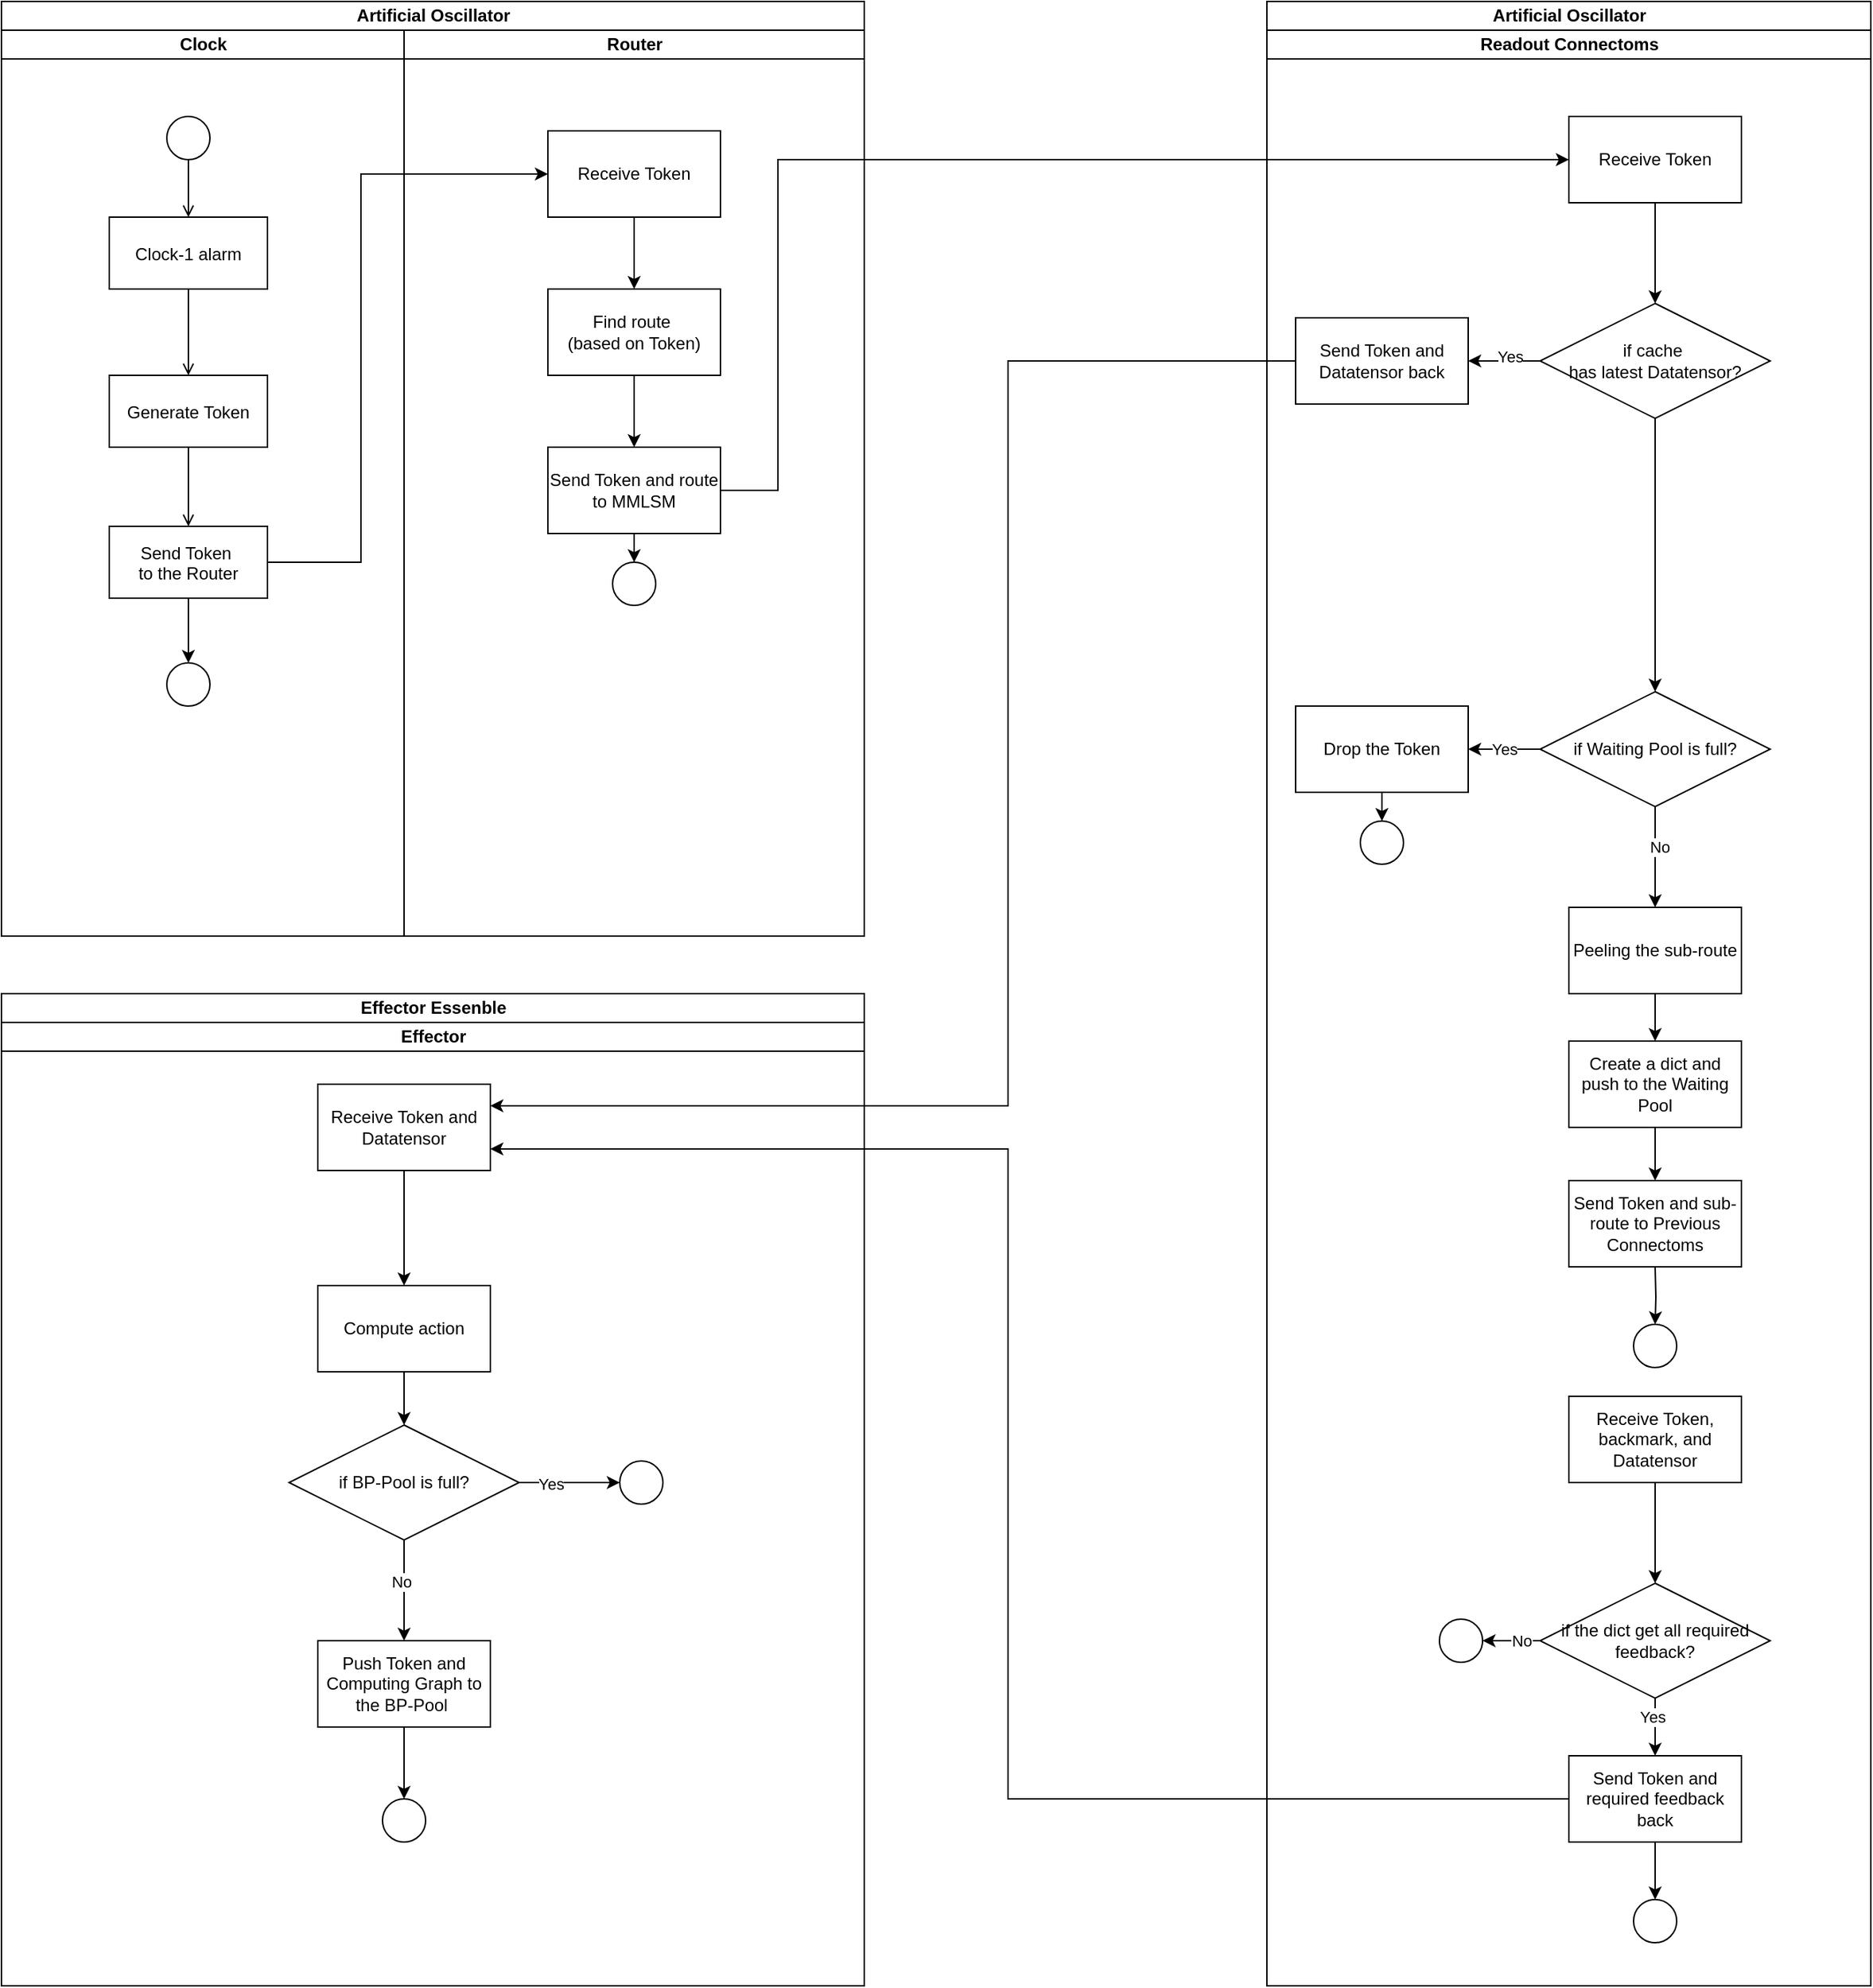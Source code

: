 <mxfile version="25.0.1">
  <diagram name="Page-1" id="e7e014a7-5840-1c2e-5031-d8a46d1fe8dd">
    <mxGraphModel dx="3762" dy="2244" grid="1" gridSize="10" guides="1" tooltips="1" connect="1" arrows="1" fold="1" page="1" pageScale="1" pageWidth="1169" pageHeight="826" background="none" math="0" shadow="0">
      <root>
        <mxCell id="0" />
        <mxCell id="1" parent="0" />
        <mxCell id="VvhhELw3eRuCEY0eFqKw-94" value="&lt;span style=&quot;text-wrap-mode: wrap;&quot;&gt;Artificial Oscillator&lt;/span&gt;" style="swimlane;childLayout=stackLayout;resizeParent=1;resizeParentMax=0;startSize=20;html=1;" vertex="1" parent="1">
          <mxGeometry x="-130" y="-370" width="600" height="650" as="geometry">
            <mxRectangle x="420" y="-20" width="60" height="30" as="alternateBounds" />
          </mxGeometry>
        </mxCell>
        <mxCell id="VvhhELw3eRuCEY0eFqKw-95" value="Clock" style="swimlane;startSize=20;html=1;" vertex="1" parent="VvhhELw3eRuCEY0eFqKw-94">
          <mxGeometry y="20" width="280" height="630" as="geometry" />
        </mxCell>
        <mxCell id="VvhhELw3eRuCEY0eFqKw-112" value="Clock-1 alarm" style="" vertex="1" parent="VvhhELw3eRuCEY0eFqKw-95">
          <mxGeometry x="75.0" y="130" width="110" height="50" as="geometry" />
        </mxCell>
        <mxCell id="VvhhELw3eRuCEY0eFqKw-113" value="Generate Token" style="" vertex="1" parent="VvhhELw3eRuCEY0eFqKw-95">
          <mxGeometry x="75.0" y="240" width="110" height="50" as="geometry" />
        </mxCell>
        <mxCell id="VvhhELw3eRuCEY0eFqKw-114" value="" style="endArrow=open;strokeColor=#000000;endFill=1;rounded=0" edge="1" parent="VvhhELw3eRuCEY0eFqKw-95" source="VvhhELw3eRuCEY0eFqKw-112" target="VvhhELw3eRuCEY0eFqKw-113">
          <mxGeometry relative="1" as="geometry" />
        </mxCell>
        <mxCell id="VvhhELw3eRuCEY0eFqKw-115" value="Send Token &#xa;to the Router" style="" vertex="1" parent="VvhhELw3eRuCEY0eFqKw-95">
          <mxGeometry x="75.0" y="345" width="110" height="50" as="geometry" />
        </mxCell>
        <mxCell id="VvhhELw3eRuCEY0eFqKw-116" value="" style="endArrow=open;strokeColor=#000000;endFill=1;rounded=0" edge="1" parent="VvhhELw3eRuCEY0eFqKw-95" target="VvhhELw3eRuCEY0eFqKw-115">
          <mxGeometry relative="1" as="geometry">
            <mxPoint x="130" y="290" as="sourcePoint" />
          </mxGeometry>
        </mxCell>
        <mxCell id="VvhhELw3eRuCEY0eFqKw-118" value="" style="edgeStyle=orthogonalEdgeStyle;rounded=0;orthogonalLoop=1;jettySize=auto;html=1;entryX=0.5;entryY=0;entryDx=0;entryDy=0;endArrow=open;endFill=0;strokeColor=#000000;" edge="1" parent="VvhhELw3eRuCEY0eFqKw-95" source="VvhhELw3eRuCEY0eFqKw-117" target="VvhhELw3eRuCEY0eFqKw-112">
          <mxGeometry relative="1" as="geometry">
            <mxPoint x="130.0" y="140" as="targetPoint" />
          </mxGeometry>
        </mxCell>
        <mxCell id="VvhhELw3eRuCEY0eFqKw-117" value="" style="ellipse;whiteSpace=wrap;html=1;aspect=fixed;" vertex="1" parent="VvhhELw3eRuCEY0eFqKw-95">
          <mxGeometry x="115" y="60" width="30" height="30" as="geometry" />
        </mxCell>
        <mxCell id="VvhhELw3eRuCEY0eFqKw-124" value="" style="edgeStyle=orthogonalEdgeStyle;rounded=0;orthogonalLoop=1;jettySize=auto;html=1;" edge="1" parent="VvhhELw3eRuCEY0eFqKw-95" source="VvhhELw3eRuCEY0eFqKw-115" target="VvhhELw3eRuCEY0eFqKw-123">
          <mxGeometry relative="1" as="geometry">
            <mxPoint x="220" y="45" as="sourcePoint" />
            <mxPoint x="220.0" y="110" as="targetPoint" />
          </mxGeometry>
        </mxCell>
        <mxCell id="VvhhELw3eRuCEY0eFqKw-123" value="" style="ellipse;whiteSpace=wrap;html=1;aspect=fixed;" vertex="1" parent="VvhhELw3eRuCEY0eFqKw-95">
          <mxGeometry x="115" y="440" width="30" height="30" as="geometry" />
        </mxCell>
        <mxCell id="VvhhELw3eRuCEY0eFqKw-162" style="edgeStyle=orthogonalEdgeStyle;rounded=0;orthogonalLoop=1;jettySize=auto;html=1;exitX=1;exitY=0.5;exitDx=0;exitDy=0;entryX=0;entryY=0.5;entryDx=0;entryDy=0;" edge="1" parent="VvhhELw3eRuCEY0eFqKw-94" source="VvhhELw3eRuCEY0eFqKw-115" target="VvhhELw3eRuCEY0eFqKw-158">
          <mxGeometry relative="1" as="geometry">
            <Array as="points">
              <mxPoint x="250" y="390" />
              <mxPoint x="250" y="120" />
            </Array>
          </mxGeometry>
        </mxCell>
        <mxCell id="VvhhELw3eRuCEY0eFqKw-96" value="Router" style="swimlane;startSize=20;html=1;" vertex="1" parent="VvhhELw3eRuCEY0eFqKw-94">
          <mxGeometry x="280" y="20" width="320" height="630" as="geometry" />
        </mxCell>
        <mxCell id="VvhhELw3eRuCEY0eFqKw-127" value="" style="edgeStyle=orthogonalEdgeStyle;rounded=0;orthogonalLoop=1;jettySize=auto;html=1;" edge="1" parent="VvhhELw3eRuCEY0eFqKw-96" source="VvhhELw3eRuCEY0eFqKw-119" target="VvhhELw3eRuCEY0eFqKw-126">
          <mxGeometry relative="1" as="geometry" />
        </mxCell>
        <mxCell id="VvhhELw3eRuCEY0eFqKw-119" value="Find route&amp;nbsp;&lt;div&gt;(based on Token)&lt;/div&gt;" style="whiteSpace=wrap;html=1;" vertex="1" parent="VvhhELw3eRuCEY0eFqKw-96">
          <mxGeometry x="100" y="180" width="120" height="60" as="geometry" />
        </mxCell>
        <mxCell id="VvhhELw3eRuCEY0eFqKw-163" value="" style="edgeStyle=orthogonalEdgeStyle;rounded=0;orthogonalLoop=1;jettySize=auto;html=1;" edge="1" parent="VvhhELw3eRuCEY0eFqKw-96" source="VvhhELw3eRuCEY0eFqKw-126" target="VvhhELw3eRuCEY0eFqKw-144">
          <mxGeometry relative="1" as="geometry" />
        </mxCell>
        <mxCell id="VvhhELw3eRuCEY0eFqKw-126" value="Send Token and route to MMLSM" style="whiteSpace=wrap;html=1;" vertex="1" parent="VvhhELw3eRuCEY0eFqKw-96">
          <mxGeometry x="100" y="290" width="120" height="60" as="geometry" />
        </mxCell>
        <mxCell id="VvhhELw3eRuCEY0eFqKw-144" value="" style="ellipse;whiteSpace=wrap;html=1;aspect=fixed;" vertex="1" parent="VvhhELw3eRuCEY0eFqKw-96">
          <mxGeometry x="145" y="370" width="30" height="30" as="geometry" />
        </mxCell>
        <mxCell id="VvhhELw3eRuCEY0eFqKw-159" value="" style="edgeStyle=orthogonalEdgeStyle;rounded=0;orthogonalLoop=1;jettySize=auto;html=1;" edge="1" parent="VvhhELw3eRuCEY0eFqKw-96" source="VvhhELw3eRuCEY0eFqKw-158" target="VvhhELw3eRuCEY0eFqKw-119">
          <mxGeometry relative="1" as="geometry" />
        </mxCell>
        <mxCell id="VvhhELw3eRuCEY0eFqKw-158" value="Receive Token" style="whiteSpace=wrap;html=1;" vertex="1" parent="VvhhELw3eRuCEY0eFqKw-96">
          <mxGeometry x="100" y="70" width="120" height="60" as="geometry" />
        </mxCell>
        <mxCell id="VvhhELw3eRuCEY0eFqKw-128" value="&lt;span style=&quot;text-wrap-mode: wrap;&quot;&gt;Artificial Oscillator&lt;/span&gt;" style="swimlane;childLayout=stackLayout;resizeParent=1;resizeParentMax=0;startSize=20;html=1;" vertex="1" parent="1">
          <mxGeometry x="750" y="-370" width="420" height="1380" as="geometry">
            <mxRectangle x="420" y="-20" width="60" height="30" as="alternateBounds" />
          </mxGeometry>
        </mxCell>
        <mxCell id="VvhhELw3eRuCEY0eFqKw-129" value="Readout Connectoms" style="swimlane;startSize=20;html=1;" vertex="1" parent="VvhhELw3eRuCEY0eFqKw-128">
          <mxGeometry y="20" width="420" height="1360" as="geometry" />
        </mxCell>
        <mxCell id="VvhhELw3eRuCEY0eFqKw-170" value="" style="edgeStyle=orthogonalEdgeStyle;rounded=0;orthogonalLoop=1;jettySize=auto;html=1;" edge="1" parent="VvhhELw3eRuCEY0eFqKw-129" source="VvhhELw3eRuCEY0eFqKw-164" target="VvhhELw3eRuCEY0eFqKw-169">
          <mxGeometry relative="1" as="geometry" />
        </mxCell>
        <mxCell id="VvhhELw3eRuCEY0eFqKw-164" value="Receive Token" style="whiteSpace=wrap;html=1;" vertex="1" parent="VvhhELw3eRuCEY0eFqKw-129">
          <mxGeometry x="210" y="60" width="120" height="60" as="geometry" />
        </mxCell>
        <mxCell id="VvhhELw3eRuCEY0eFqKw-198" style="edgeStyle=orthogonalEdgeStyle;rounded=0;orthogonalLoop=1;jettySize=auto;html=1;exitX=0.5;exitY=1;exitDx=0;exitDy=0;" edge="1" parent="VvhhELw3eRuCEY0eFqKw-129" source="VvhhELw3eRuCEY0eFqKw-169" target="VvhhELw3eRuCEY0eFqKw-185">
          <mxGeometry relative="1" as="geometry" />
        </mxCell>
        <mxCell id="VvhhELw3eRuCEY0eFqKw-169" value="if cache&amp;nbsp;&lt;div&gt;has latest Datatensor?&lt;/div&gt;" style="rhombus;whiteSpace=wrap;html=1;" vertex="1" parent="VvhhELw3eRuCEY0eFqKw-129">
          <mxGeometry x="190" y="190" width="160" height="80" as="geometry" />
        </mxCell>
        <mxCell id="VvhhELw3eRuCEY0eFqKw-171" value="Send Token and Datatensor back" style="whiteSpace=wrap;html=1;" vertex="1" parent="VvhhELw3eRuCEY0eFqKw-129">
          <mxGeometry x="20" y="200" width="120" height="60" as="geometry" />
        </mxCell>
        <mxCell id="VvhhELw3eRuCEY0eFqKw-172" value="" style="edgeStyle=orthogonalEdgeStyle;rounded=0;orthogonalLoop=1;jettySize=auto;html=1;" edge="1" parent="VvhhELw3eRuCEY0eFqKw-129" source="VvhhELw3eRuCEY0eFqKw-169" target="VvhhELw3eRuCEY0eFqKw-171">
          <mxGeometry relative="1" as="geometry" />
        </mxCell>
        <mxCell id="VvhhELw3eRuCEY0eFqKw-173" value="Yes" style="edgeLabel;html=1;align=center;verticalAlign=middle;resizable=0;points=[];" vertex="1" connectable="0" parent="VvhhELw3eRuCEY0eFqKw-172">
          <mxGeometry x="-0.149" y="-3" relative="1" as="geometry">
            <mxPoint as="offset" />
          </mxGeometry>
        </mxCell>
        <mxCell id="VvhhELw3eRuCEY0eFqKw-177" value="Send Token and sub-route to Previous Connectoms" style="whiteSpace=wrap;html=1;" vertex="1" parent="VvhhELw3eRuCEY0eFqKw-129">
          <mxGeometry x="210" y="800" width="120" height="60" as="geometry" />
        </mxCell>
        <mxCell id="VvhhELw3eRuCEY0eFqKw-194" value="" style="edgeStyle=orthogonalEdgeStyle;rounded=0;orthogonalLoop=1;jettySize=auto;html=1;entryX=0.5;entryY=0;entryDx=0;entryDy=0;" edge="1" parent="VvhhELw3eRuCEY0eFqKw-129" source="VvhhELw3eRuCEY0eFqKw-185" target="VvhhELw3eRuCEY0eFqKw-193">
          <mxGeometry relative="1" as="geometry">
            <mxPoint x="270" y="580" as="targetPoint" />
          </mxGeometry>
        </mxCell>
        <mxCell id="VvhhELw3eRuCEY0eFqKw-195" value="No" style="edgeLabel;html=1;align=center;verticalAlign=middle;resizable=0;points=[];" vertex="1" connectable="0" parent="VvhhELw3eRuCEY0eFqKw-194">
          <mxGeometry x="-0.178" y="3" relative="1" as="geometry">
            <mxPoint y="-1" as="offset" />
          </mxGeometry>
        </mxCell>
        <mxCell id="VvhhELw3eRuCEY0eFqKw-199" value="" style="edgeStyle=orthogonalEdgeStyle;rounded=0;orthogonalLoop=1;jettySize=auto;html=1;" edge="1" parent="VvhhELw3eRuCEY0eFqKw-129" source="VvhhELw3eRuCEY0eFqKw-185" target="VvhhELw3eRuCEY0eFqKw-186">
          <mxGeometry relative="1" as="geometry" />
        </mxCell>
        <mxCell id="VvhhELw3eRuCEY0eFqKw-200" value="Yes" style="edgeLabel;html=1;align=center;verticalAlign=middle;resizable=0;points=[];" vertex="1" connectable="0" parent="VvhhELw3eRuCEY0eFqKw-199">
          <mxGeometry x="0.009" relative="1" as="geometry">
            <mxPoint as="offset" />
          </mxGeometry>
        </mxCell>
        <mxCell id="VvhhELw3eRuCEY0eFqKw-185" value="if&amp;nbsp;&lt;span style=&quot;background-color: initial;&quot;&gt;Waiting Pool is full?&lt;/span&gt;" style="rhombus;whiteSpace=wrap;html=1;" vertex="1" parent="VvhhELw3eRuCEY0eFqKw-129">
          <mxGeometry x="190" y="460" width="160" height="80" as="geometry" />
        </mxCell>
        <mxCell id="VvhhELw3eRuCEY0eFqKw-192" value="" style="edgeStyle=orthogonalEdgeStyle;rounded=0;orthogonalLoop=1;jettySize=auto;html=1;" edge="1" parent="VvhhELw3eRuCEY0eFqKw-129" source="VvhhELw3eRuCEY0eFqKw-186" target="VvhhELw3eRuCEY0eFqKw-190">
          <mxGeometry relative="1" as="geometry" />
        </mxCell>
        <mxCell id="VvhhELw3eRuCEY0eFqKw-186" value="Drop the Token" style="whiteSpace=wrap;html=1;" vertex="1" parent="VvhhELw3eRuCEY0eFqKw-129">
          <mxGeometry x="20" y="470" width="120" height="60" as="geometry" />
        </mxCell>
        <mxCell id="VvhhELw3eRuCEY0eFqKw-190" value="" style="ellipse;whiteSpace=wrap;html=1;aspect=fixed;" vertex="1" parent="VvhhELw3eRuCEY0eFqKw-129">
          <mxGeometry x="65" y="550" width="30" height="30" as="geometry" />
        </mxCell>
        <mxCell id="VvhhELw3eRuCEY0eFqKw-193" value="Peeling the sub-route" style="whiteSpace=wrap;html=1;" vertex="1" parent="VvhhELw3eRuCEY0eFqKw-129">
          <mxGeometry x="210" y="610" width="120" height="60" as="geometry" />
        </mxCell>
        <mxCell id="VvhhELw3eRuCEY0eFqKw-201" value="" style="edgeStyle=orthogonalEdgeStyle;rounded=0;orthogonalLoop=1;jettySize=auto;html=1;" edge="1" parent="VvhhELw3eRuCEY0eFqKw-129" source="VvhhELw3eRuCEY0eFqKw-196" target="VvhhELw3eRuCEY0eFqKw-177">
          <mxGeometry relative="1" as="geometry" />
        </mxCell>
        <mxCell id="VvhhELw3eRuCEY0eFqKw-196" value="Create a dict and push to the Waiting Pool" style="whiteSpace=wrap;html=1;" vertex="1" parent="VvhhELw3eRuCEY0eFqKw-129">
          <mxGeometry x="210" y="703" width="120" height="60" as="geometry" />
        </mxCell>
        <mxCell id="VvhhELw3eRuCEY0eFqKw-197" value="" style="edgeStyle=orthogonalEdgeStyle;rounded=0;orthogonalLoop=1;jettySize=auto;html=1;" edge="1" parent="VvhhELw3eRuCEY0eFqKw-129" source="VvhhELw3eRuCEY0eFqKw-193" target="VvhhELw3eRuCEY0eFqKw-196">
          <mxGeometry relative="1" as="geometry" />
        </mxCell>
        <mxCell id="VvhhELw3eRuCEY0eFqKw-202" value="" style="edgeStyle=orthogonalEdgeStyle;rounded=0;orthogonalLoop=1;jettySize=auto;html=1;" edge="1" parent="VvhhELw3eRuCEY0eFqKw-129" target="VvhhELw3eRuCEY0eFqKw-203">
          <mxGeometry relative="1" as="geometry">
            <mxPoint x="270" y="860" as="sourcePoint" />
          </mxGeometry>
        </mxCell>
        <mxCell id="VvhhELw3eRuCEY0eFqKw-203" value="" style="ellipse;whiteSpace=wrap;html=1;aspect=fixed;" vertex="1" parent="VvhhELw3eRuCEY0eFqKw-129">
          <mxGeometry x="255" y="900" width="30" height="30" as="geometry" />
        </mxCell>
        <mxCell id="VvhhELw3eRuCEY0eFqKw-213" value="" style="edgeStyle=orthogonalEdgeStyle;rounded=0;orthogonalLoop=1;jettySize=auto;html=1;" edge="1" parent="VvhhELw3eRuCEY0eFqKw-129" source="VvhhELw3eRuCEY0eFqKw-204" target="VvhhELw3eRuCEY0eFqKw-207">
          <mxGeometry relative="1" as="geometry" />
        </mxCell>
        <mxCell id="VvhhELw3eRuCEY0eFqKw-204" value="Receive Token, backmark, and Datatensor" style="whiteSpace=wrap;html=1;" vertex="1" parent="VvhhELw3eRuCEY0eFqKw-129">
          <mxGeometry x="210" y="950" width="120" height="60" as="geometry" />
        </mxCell>
        <mxCell id="VvhhELw3eRuCEY0eFqKw-209" value="" style="edgeStyle=orthogonalEdgeStyle;rounded=0;orthogonalLoop=1;jettySize=auto;html=1;entryX=1;entryY=0.5;entryDx=0;entryDy=0;" edge="1" parent="VvhhELw3eRuCEY0eFqKw-129" source="VvhhELw3eRuCEY0eFqKw-207" target="VvhhELw3eRuCEY0eFqKw-211">
          <mxGeometry relative="1" as="geometry">
            <mxPoint x="450" y="1120" as="targetPoint" />
          </mxGeometry>
        </mxCell>
        <mxCell id="VvhhELw3eRuCEY0eFqKw-210" value="No" style="edgeLabel;html=1;align=center;verticalAlign=middle;resizable=0;points=[];" vertex="1" connectable="0" parent="VvhhELw3eRuCEY0eFqKw-209">
          <mxGeometry x="-0.336" relative="1" as="geometry">
            <mxPoint as="offset" />
          </mxGeometry>
        </mxCell>
        <mxCell id="VvhhELw3eRuCEY0eFqKw-207" value="if the dict get all required feedback&lt;span style=&quot;background-color: initial;&quot;&gt;?&lt;/span&gt;" style="rhombus;whiteSpace=wrap;html=1;" vertex="1" parent="VvhhELw3eRuCEY0eFqKw-129">
          <mxGeometry x="190" y="1080" width="160" height="80" as="geometry" />
        </mxCell>
        <mxCell id="VvhhELw3eRuCEY0eFqKw-211" value="" style="ellipse;whiteSpace=wrap;html=1;aspect=fixed;" vertex="1" parent="VvhhELw3eRuCEY0eFqKw-129">
          <mxGeometry x="120" y="1105" width="30" height="30" as="geometry" />
        </mxCell>
        <mxCell id="VvhhELw3eRuCEY0eFqKw-219" value="" style="edgeStyle=orthogonalEdgeStyle;rounded=0;orthogonalLoop=1;jettySize=auto;html=1;" edge="1" parent="VvhhELw3eRuCEY0eFqKw-129" source="VvhhELw3eRuCEY0eFqKw-214" target="VvhhELw3eRuCEY0eFqKw-218">
          <mxGeometry relative="1" as="geometry" />
        </mxCell>
        <mxCell id="VvhhELw3eRuCEY0eFqKw-214" value="Send Token and required feedback back" style="whiteSpace=wrap;html=1;" vertex="1" parent="VvhhELw3eRuCEY0eFqKw-129">
          <mxGeometry x="210" y="1200" width="120" height="60" as="geometry" />
        </mxCell>
        <mxCell id="VvhhELw3eRuCEY0eFqKw-215" value="" style="edgeStyle=orthogonalEdgeStyle;rounded=0;orthogonalLoop=1;jettySize=auto;html=1;" edge="1" parent="VvhhELw3eRuCEY0eFqKw-129" source="VvhhELw3eRuCEY0eFqKw-207" target="VvhhELw3eRuCEY0eFqKw-214">
          <mxGeometry relative="1" as="geometry" />
        </mxCell>
        <mxCell id="VvhhELw3eRuCEY0eFqKw-216" value="Yes" style="edgeLabel;html=1;align=center;verticalAlign=middle;resizable=0;points=[];" vertex="1" connectable="0" parent="VvhhELw3eRuCEY0eFqKw-215">
          <mxGeometry x="-0.338" y="-2" relative="1" as="geometry">
            <mxPoint as="offset" />
          </mxGeometry>
        </mxCell>
        <mxCell id="VvhhELw3eRuCEY0eFqKw-218" value="" style="ellipse;whiteSpace=wrap;html=1;aspect=fixed;" vertex="1" parent="VvhhELw3eRuCEY0eFqKw-129">
          <mxGeometry x="255" y="1300" width="30" height="30" as="geometry" />
        </mxCell>
        <mxCell id="VvhhELw3eRuCEY0eFqKw-165" style="edgeStyle=orthogonalEdgeStyle;rounded=0;orthogonalLoop=1;jettySize=auto;html=1;exitX=1;exitY=0.5;exitDx=0;exitDy=0;entryX=0;entryY=0.5;entryDx=0;entryDy=0;" edge="1" parent="1" source="VvhhELw3eRuCEY0eFqKw-126" target="VvhhELw3eRuCEY0eFqKw-164">
          <mxGeometry relative="1" as="geometry">
            <Array as="points">
              <mxPoint x="410" y="-30" />
              <mxPoint x="410" y="-260" />
            </Array>
          </mxGeometry>
        </mxCell>
        <mxCell id="VvhhELw3eRuCEY0eFqKw-191" style="edgeStyle=orthogonalEdgeStyle;rounded=0;orthogonalLoop=1;jettySize=auto;html=1;exitX=0;exitY=0.5;exitDx=0;exitDy=0;entryX=1;entryY=0.25;entryDx=0;entryDy=0;" edge="1" parent="1" source="VvhhELw3eRuCEY0eFqKw-171" target="VvhhELw3eRuCEY0eFqKw-175">
          <mxGeometry relative="1" as="geometry">
            <mxPoint x="70" y="410" as="targetPoint" />
            <Array as="points">
              <mxPoint x="570" y="-120" />
              <mxPoint x="570" y="398" />
            </Array>
          </mxGeometry>
        </mxCell>
        <mxCell id="VvhhELw3eRuCEY0eFqKw-230" value="&lt;span style=&quot;text-wrap-mode: wrap;&quot;&gt;Effector Essenble&lt;/span&gt;" style="swimlane;childLayout=stackLayout;resizeParent=1;resizeParentMax=0;startSize=20;html=1;" vertex="1" parent="1">
          <mxGeometry x="-130" y="320" width="600" height="690" as="geometry">
            <mxRectangle x="420" y="-20" width="60" height="30" as="alternateBounds" />
          </mxGeometry>
        </mxCell>
        <mxCell id="VvhhELw3eRuCEY0eFqKw-231" value="Effector" style="swimlane;startSize=20;html=1;" vertex="1" parent="VvhhELw3eRuCEY0eFqKw-230">
          <mxGeometry y="20" width="600" height="670" as="geometry" />
        </mxCell>
        <mxCell id="VvhhELw3eRuCEY0eFqKw-252" value="" style="edgeStyle=orthogonalEdgeStyle;rounded=0;orthogonalLoop=1;jettySize=auto;html=1;" edge="1" parent="VvhhELw3eRuCEY0eFqKw-231" source="VvhhELw3eRuCEY0eFqKw-175" target="VvhhELw3eRuCEY0eFqKw-251">
          <mxGeometry relative="1" as="geometry" />
        </mxCell>
        <mxCell id="VvhhELw3eRuCEY0eFqKw-175" value="Receive Token and Datatensor" style="whiteSpace=wrap;html=1;" vertex="1" parent="VvhhELw3eRuCEY0eFqKw-231">
          <mxGeometry x="220" y="43" width="120" height="60" as="geometry" />
        </mxCell>
        <mxCell id="VvhhELw3eRuCEY0eFqKw-259" value="" style="edgeStyle=orthogonalEdgeStyle;rounded=0;orthogonalLoop=1;jettySize=auto;html=1;" edge="1" parent="VvhhELw3eRuCEY0eFqKw-231" source="VvhhELw3eRuCEY0eFqKw-251" target="VvhhELw3eRuCEY0eFqKw-258">
          <mxGeometry relative="1" as="geometry" />
        </mxCell>
        <mxCell id="VvhhELw3eRuCEY0eFqKw-251" value="Compute action" style="whiteSpace=wrap;html=1;" vertex="1" parent="VvhhELw3eRuCEY0eFqKw-231">
          <mxGeometry x="220" y="183" width="120" height="60" as="geometry" />
        </mxCell>
        <mxCell id="VvhhELw3eRuCEY0eFqKw-260" value="" style="edgeStyle=orthogonalEdgeStyle;rounded=0;orthogonalLoop=1;jettySize=auto;html=1;" edge="1" parent="VvhhELw3eRuCEY0eFqKw-231" source="VvhhELw3eRuCEY0eFqKw-258" target="VvhhELw3eRuCEY0eFqKw-255">
          <mxGeometry relative="1" as="geometry" />
        </mxCell>
        <mxCell id="VvhhELw3eRuCEY0eFqKw-261" value="No" style="edgeLabel;html=1;align=center;verticalAlign=middle;resizable=0;points=[];" vertex="1" connectable="0" parent="VvhhELw3eRuCEY0eFqKw-260">
          <mxGeometry x="-0.174" y="-2" relative="1" as="geometry">
            <mxPoint as="offset" />
          </mxGeometry>
        </mxCell>
        <mxCell id="VvhhELw3eRuCEY0eFqKw-265" value="" style="edgeStyle=orthogonalEdgeStyle;rounded=0;orthogonalLoop=1;jettySize=auto;html=1;" edge="1" parent="VvhhELw3eRuCEY0eFqKw-231" source="VvhhELw3eRuCEY0eFqKw-258" target="VvhhELw3eRuCEY0eFqKw-264">
          <mxGeometry relative="1" as="geometry" />
        </mxCell>
        <mxCell id="VvhhELw3eRuCEY0eFqKw-268" value="Yes" style="edgeLabel;html=1;align=center;verticalAlign=middle;resizable=0;points=[];" vertex="1" connectable="0" parent="VvhhELw3eRuCEY0eFqKw-265">
          <mxGeometry x="-0.382" y="-1" relative="1" as="geometry">
            <mxPoint as="offset" />
          </mxGeometry>
        </mxCell>
        <mxCell id="VvhhELw3eRuCEY0eFqKw-258" value="if BP-&lt;span style=&quot;background-color: initial;&quot;&gt;Pool is full?&lt;/span&gt;" style="rhombus;whiteSpace=wrap;html=1;" vertex="1" parent="VvhhELw3eRuCEY0eFqKw-231">
          <mxGeometry x="200" y="280" width="160" height="80" as="geometry" />
        </mxCell>
        <mxCell id="VvhhELw3eRuCEY0eFqKw-267" value="" style="edgeStyle=orthogonalEdgeStyle;rounded=0;orthogonalLoop=1;jettySize=auto;html=1;" edge="1" parent="VvhhELw3eRuCEY0eFqKw-231" source="VvhhELw3eRuCEY0eFqKw-255" target="VvhhELw3eRuCEY0eFqKw-266">
          <mxGeometry relative="1" as="geometry" />
        </mxCell>
        <mxCell id="VvhhELw3eRuCEY0eFqKw-255" value="Push Token and Computing Graph to the BP-Pool&amp;nbsp;" style="whiteSpace=wrap;html=1;" vertex="1" parent="VvhhELw3eRuCEY0eFqKw-231">
          <mxGeometry x="220" y="430" width="120" height="60" as="geometry" />
        </mxCell>
        <mxCell id="VvhhELw3eRuCEY0eFqKw-264" value="" style="ellipse;whiteSpace=wrap;html=1;aspect=fixed;" vertex="1" parent="VvhhELw3eRuCEY0eFqKw-231">
          <mxGeometry x="430" y="305" width="30" height="30" as="geometry" />
        </mxCell>
        <mxCell id="VvhhELw3eRuCEY0eFqKw-266" value="" style="ellipse;whiteSpace=wrap;html=1;aspect=fixed;" vertex="1" parent="VvhhELw3eRuCEY0eFqKw-231">
          <mxGeometry x="265" y="540" width="30" height="30" as="geometry" />
        </mxCell>
        <mxCell id="VvhhELw3eRuCEY0eFqKw-217" style="edgeStyle=orthogonalEdgeStyle;rounded=0;orthogonalLoop=1;jettySize=auto;html=1;exitX=0;exitY=0.5;exitDx=0;exitDy=0;entryX=1;entryY=0.75;entryDx=0;entryDy=0;" edge="1" parent="1" source="VvhhELw3eRuCEY0eFqKw-214" target="VvhhELw3eRuCEY0eFqKw-175">
          <mxGeometry relative="1" as="geometry">
            <mxPoint x="1303.96" y="609.64" as="sourcePoint" />
            <mxPoint x="50.0" y="430.0" as="targetPoint" />
            <Array as="points">
              <mxPoint x="570" y="880" />
              <mxPoint x="570" y="428" />
            </Array>
          </mxGeometry>
        </mxCell>
      </root>
    </mxGraphModel>
  </diagram>
</mxfile>
